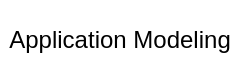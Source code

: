 <mxfile version="13.5.1" type="device"><diagram name="Page-1" id="c9db0220-8083-56f3-ca83-edcdcd058819"><mxGraphModel dx="1236" dy="1173" grid="1" gridSize="10" guides="1" tooltips="1" connect="1" arrows="1" fold="1" page="1" pageScale="1.5" pageWidth="826" pageHeight="1169" background="#ffffff" math="0" shadow="0"><root><mxCell id="0" style=";html=1;"/><mxCell id="1" style=";html=1;" parent="0"/><mxCell id="bncV50FaKkgMly646sxB-118" value="Application Modeling" style="text;html=1;strokeColor=none;fillColor=none;align=center;verticalAlign=middle;whiteSpace=wrap;rounded=0;" vertex="1" parent="1"><mxGeometry x="200" y="60" width="120" height="40" as="geometry"/></mxCell></root></mxGraphModel></diagram></mxfile>
